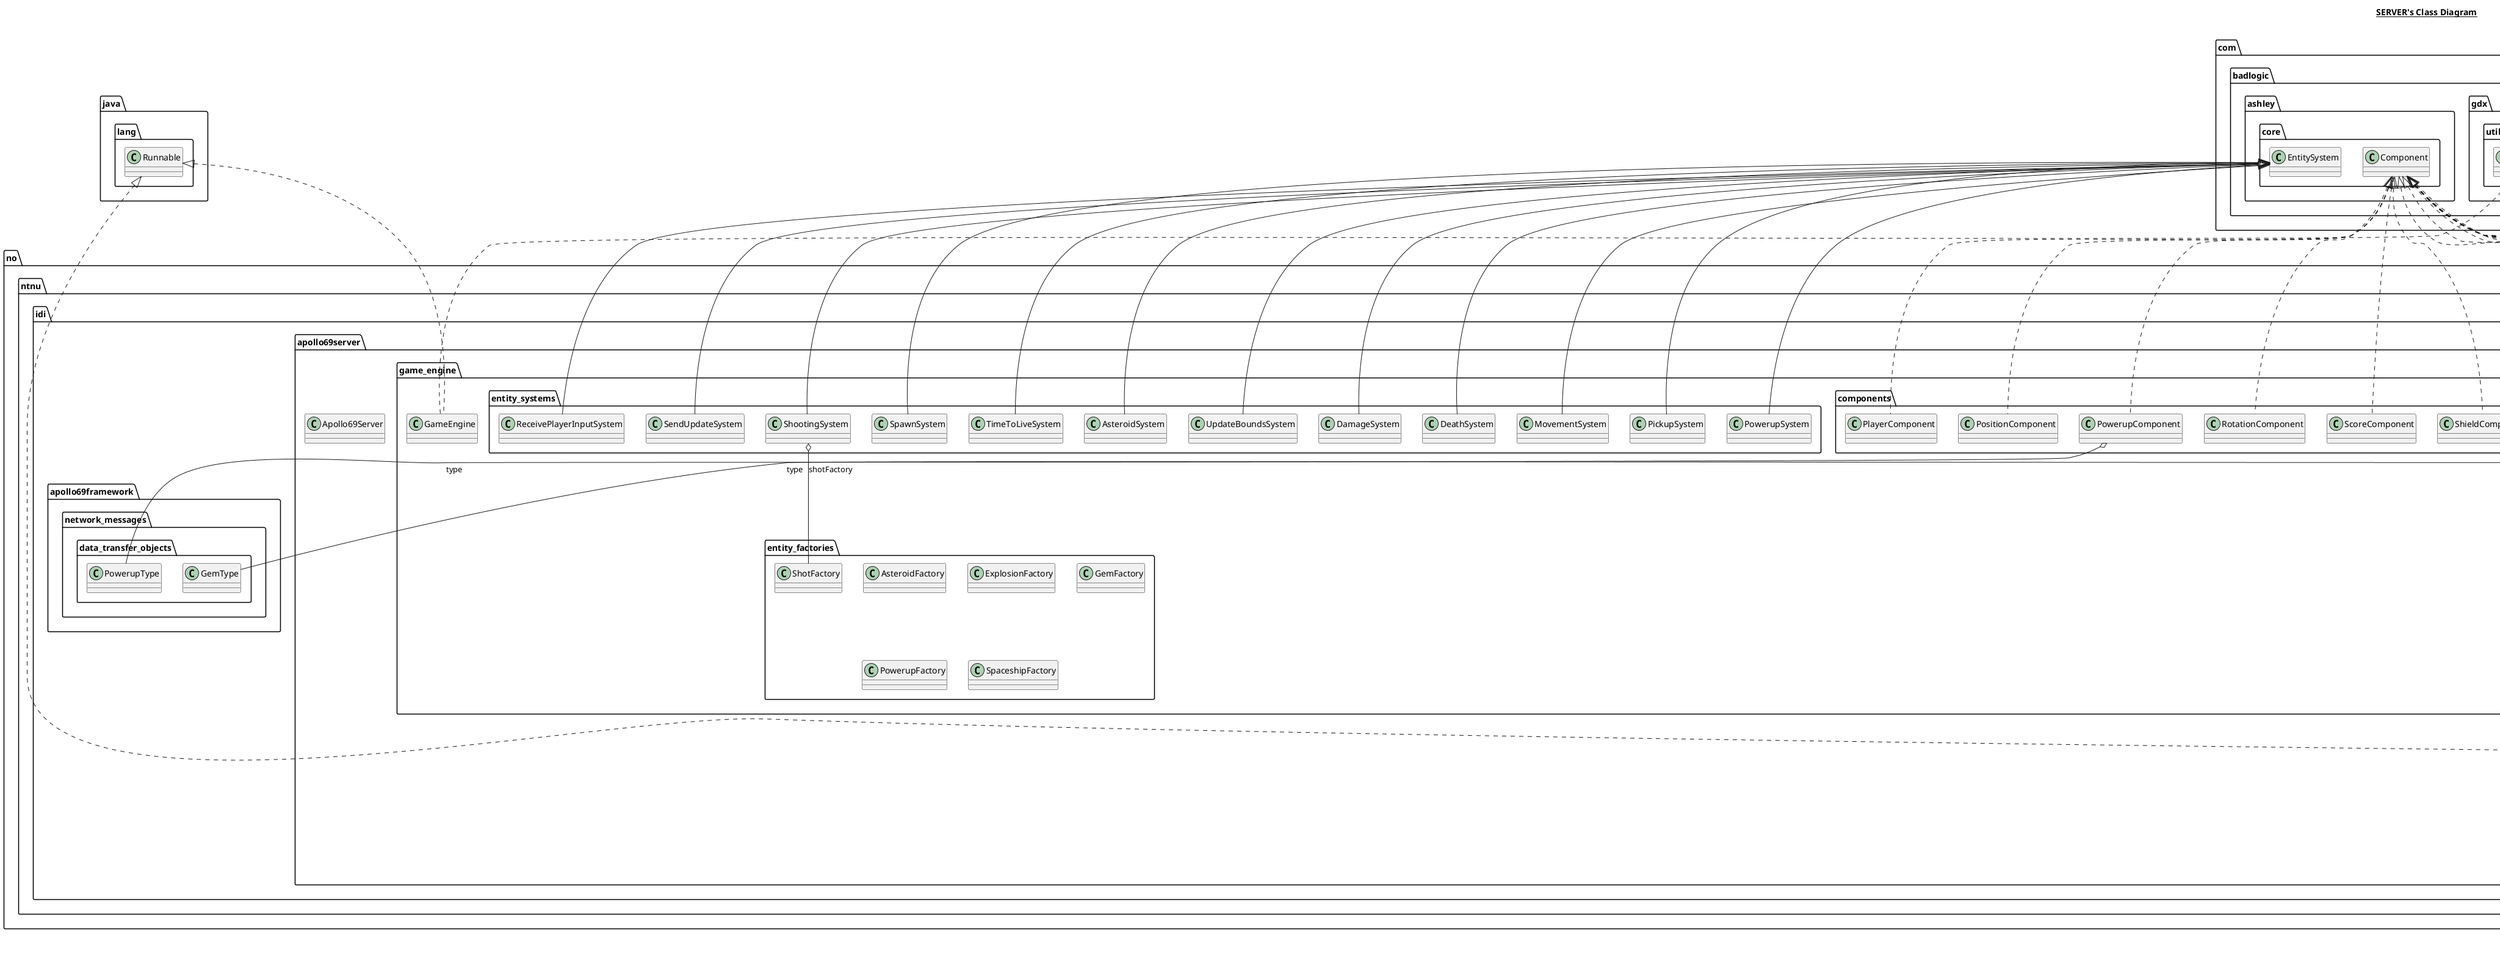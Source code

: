 @startuml

title __SERVER's Class Diagram__\n

  namespace no.ntnu.idi.apollo69server {
    class no.ntnu.idi.apollo69server.Apollo69Server {
    }
  }
  

  namespace no.ntnu.idi.apollo69server {
    namespace game_engine {
      class no.ntnu.idi.apollo69server.game_engine.GameEngine {
      }
    }
  }
  

  namespace no.ntnu.idi.apollo69server {
    namespace game_engine {
      class no.ntnu.idi.apollo69server.game_engine.GameEngineFactory {
      }
    }
  }
  

  namespace no.ntnu.idi.apollo69server {
    namespace game_engine {
      namespace components {
        class no.ntnu.idi.apollo69server.game_engine.components.AsteroidComponent {
        }
      }
    }
  }
  

  namespace no.ntnu.idi.apollo69server {
    namespace game_engine {
      namespace components {
        class no.ntnu.idi.apollo69server.game_engine.components.AttackingComponent {
        }
      }
    }
  }
  

  namespace no.ntnu.idi.apollo69server {
    namespace game_engine {
      namespace components {
        class no.ntnu.idi.apollo69server.game_engine.components.BoundsComponent {
        }
      }
    }
  }
  

  namespace no.ntnu.idi.apollo69server {
    namespace game_engine {
      namespace components {
        class no.ntnu.idi.apollo69server.game_engine.components.DamageComponent {
        }
      }
    }
  }
  

  namespace no.ntnu.idi.apollo69server {
    namespace game_engine {
      namespace components {
        class no.ntnu.idi.apollo69server.game_engine.components.EnergyComponent {
        }
      }
    }
  }
  

  namespace no.ntnu.idi.apollo69server {
    namespace game_engine {
      namespace components {
        class no.ntnu.idi.apollo69server.game_engine.components.ExplosionComponent {
        }
      }
    }
  }
  

  namespace no.ntnu.idi.apollo69server {
    namespace game_engine {
      namespace components {
        class no.ntnu.idi.apollo69server.game_engine.components.GemComponent {
        }
      }
    }
  }
  

  namespace no.ntnu.idi.apollo69server {
    namespace game_engine {
      namespace components {
        class no.ntnu.idi.apollo69server.game_engine.components.HealthComponent {
        }
      }
    }
  }
  

  namespace no.ntnu.idi.apollo69server {
    namespace game_engine {
      namespace components {
        class no.ntnu.idi.apollo69server.game_engine.components.InvisibleComponent {
        }
      }
    }
  }
  

  namespace no.ntnu.idi.apollo69server {
    namespace game_engine {
      namespace components {
        class no.ntnu.idi.apollo69server.game_engine.components.NetworkPlayerComponent {
        }
      }
    }
  }
  

  namespace no.ntnu.idi.apollo69server {
    namespace game_engine {
      namespace components {
        class no.ntnu.idi.apollo69server.game_engine.components.PickupComponent {
        }
      }
    }
  }
  

  namespace no.ntnu.idi.apollo69server {
    namespace game_engine {
      namespace components {
        class no.ntnu.idi.apollo69server.game_engine.components.PlayerComponent {
        }
      }
    }
  }
  

  namespace no.ntnu.idi.apollo69server {
    namespace game_engine {
      namespace components {
        class no.ntnu.idi.apollo69server.game_engine.components.PositionComponent {
        }
      }
    }
  }
  

  namespace no.ntnu.idi.apollo69server {
    namespace game_engine {
      namespace components {
        class no.ntnu.idi.apollo69server.game_engine.components.PowerupComponent {
        }
      }
    }
  }
  

  namespace no.ntnu.idi.apollo69server {
    namespace game_engine {
      namespace components {
        class no.ntnu.idi.apollo69server.game_engine.components.RotationComponent {
        }
      }
    }
  }
  

  namespace no.ntnu.idi.apollo69server {
    namespace game_engine {
      namespace components {
        class no.ntnu.idi.apollo69server.game_engine.components.ScoreComponent {
        }
      }
    }
  }
  

  namespace no.ntnu.idi.apollo69server {
    namespace game_engine {
      namespace components {
        class no.ntnu.idi.apollo69server.game_engine.components.ShieldComponent {
        }
      }
    }
  }
  

  namespace no.ntnu.idi.apollo69server {
    namespace game_engine {
      namespace components {
        class no.ntnu.idi.apollo69server.game_engine.components.SpaceshipComponent {
        }
      }
    }
  }
  

  namespace no.ntnu.idi.apollo69server {
    namespace game_engine {
      namespace components {
        class no.ntnu.idi.apollo69server.game_engine.components.TimeToLiveComponent {
        }
      }
    }
  }
  

  namespace no.ntnu.idi.apollo69server {
    namespace game_engine {
      namespace components {
        class no.ntnu.idi.apollo69server.game_engine.components.VelocityComponent {
        }
      }
    }
  }
  

  namespace no.ntnu.idi.apollo69server {
    namespace game_engine {
      namespace entity_factories {
        class no.ntnu.idi.apollo69server.game_engine.entity_factories.AsteroidFactory {
        }
      }
    }
  }
  

  namespace no.ntnu.idi.apollo69server {
    namespace game_engine {
      namespace entity_factories {
        class no.ntnu.idi.apollo69server.game_engine.entity_factories.ExplosionFactory {
        }
      }
    }
  }
  

  namespace no.ntnu.idi.apollo69server {
    namespace game_engine {
      namespace entity_factories {
        class no.ntnu.idi.apollo69server.game_engine.entity_factories.GemFactory {
        }
      }
    }
  }
  

  namespace no.ntnu.idi.apollo69server {
    namespace game_engine {
      namespace entity_factories {
        class no.ntnu.idi.apollo69server.game_engine.entity_factories.PowerupFactory {
        }
      }
    }
  }
  

  namespace no.ntnu.idi.apollo69server {
    namespace game_engine {
      namespace entity_factories {
        class no.ntnu.idi.apollo69server.game_engine.entity_factories.ShotFactory {
        }
      }
    }
  }
  

  namespace no.ntnu.idi.apollo69server {
    namespace game_engine {
      namespace entity_factories {
        class no.ntnu.idi.apollo69server.game_engine.entity_factories.SpaceshipFactory {
        }
      }
    }
  }
  

  namespace no.ntnu.idi.apollo69server {
    namespace game_engine {
      namespace entity_systems {
        class no.ntnu.idi.apollo69server.game_engine.entity_systems.AsteroidSystem {
        }
      }
    }
  }
  

  namespace no.ntnu.idi.apollo69server {
    namespace game_engine {
      namespace entity_systems {
        class no.ntnu.idi.apollo69server.game_engine.entity_systems.DamageSystem {
        }
      }
    }
  }
  

  namespace no.ntnu.idi.apollo69server {
    namespace game_engine {
      namespace entity_systems {
        class no.ntnu.idi.apollo69server.game_engine.entity_systems.DeathSystem {
        }
      }
    }
  }
  

  namespace no.ntnu.idi.apollo69server {
    namespace game_engine {
      namespace entity_systems {
        class no.ntnu.idi.apollo69server.game_engine.entity_systems.MovementSystem {
        }
      }
    }
  }
  

  namespace no.ntnu.idi.apollo69server {
    namespace game_engine {
      namespace entity_systems {
        class no.ntnu.idi.apollo69server.game_engine.entity_systems.PickupSystem {
        }
      }
    }
  }
  

  namespace no.ntnu.idi.apollo69server {
    namespace game_engine {
      namespace entity_systems {
        class no.ntnu.idi.apollo69server.game_engine.entity_systems.PowerupSystem {
        }
      }
    }
  }
  

  namespace no.ntnu.idi.apollo69server {
    namespace game_engine {
      namespace entity_systems {
        class no.ntnu.idi.apollo69server.game_engine.entity_systems.ReceivePlayerInputSystem {
        }
      }
    }
  }
  

  namespace no.ntnu.idi.apollo69server {
    namespace game_engine {
      namespace entity_systems {
        class no.ntnu.idi.apollo69server.game_engine.entity_systems.SendUpdateSystem {
        }
      }
    }
  }
  

  namespace no.ntnu.idi.apollo69server {
    namespace game_engine {
      namespace entity_systems {
        class no.ntnu.idi.apollo69server.game_engine.entity_systems.ShootingSystem {
        }
      }
    }
  }
  

  namespace no.ntnu.idi.apollo69server {
    namespace game_engine {
      namespace entity_systems {
        class no.ntnu.idi.apollo69server.game_engine.entity_systems.SpawnSystem {
        }
      }
    }
  }
  

  namespace no.ntnu.idi.apollo69server {
    namespace game_engine {
      namespace entity_systems {
        class no.ntnu.idi.apollo69server.game_engine.entity_systems.TimeToLiveSystem {
        }
      }
    }
  }
  

  namespace no.ntnu.idi.apollo69server {
    namespace game_engine {
      namespace entity_systems {
        class no.ntnu.idi.apollo69server.game_engine.entity_systems.UpdateBoundsSystem {
        }
      }
    }
  }
  

  namespace no.ntnu.idi.apollo69server {
    namespace network {
      class no.ntnu.idi.apollo69server.network.BasePlayerConnectionListener {
      }
    }
  }
  

  namespace no.ntnu.idi.apollo69server {
    namespace network {
      class no.ntnu.idi.apollo69server.network.MatchmakingServer {
      }
    }
  }
  

  namespace no.ntnu.idi.apollo69server {
    namespace network {
      interface no.ntnu.idi.apollo69server.network.MessageHandler {
      }
    }
  }
  

  namespace no.ntnu.idi.apollo69server {
    namespace network {
      class no.ntnu.idi.apollo69server.network.MessageHandlerDelegator {
      }
    }
  }
  

  namespace no.ntnu.idi.apollo69server {
    namespace network {
      class no.ntnu.idi.apollo69server.network.PlayerConnection {
      }
    }
  }
  

  namespace no.ntnu.idi.apollo69server {
    namespace network {
      class no.ntnu.idi.apollo69server.network.PlayerConnectionListener {
      }
    }
  }
  

  no.ntnu.idi.apollo69server.game_engine.GameEngine .up.|> com.badlogic.gdx.utils.Disposable
  no.ntnu.idi.apollo69server.game_engine.GameEngine .up.|> java.lang.Runnable
  no.ntnu.idi.apollo69server.game_engine.GameEngineFactory o-- no.ntnu.idi.apollo69server.network.MessageHandlerDelegator : messageHandlerDelegator
  no.ntnu.idi.apollo69server.game_engine.components.AsteroidComponent .up.|> com.badlogic.ashley.core.Component
  no.ntnu.idi.apollo69server.game_engine.components.AttackingComponent .up.|> com.badlogic.ashley.core.Component
  no.ntnu.idi.apollo69server.game_engine.components.BoundsComponent .up.|> com.badlogic.ashley.core.Component
  no.ntnu.idi.apollo69server.game_engine.components.DamageComponent .up.|> com.badlogic.ashley.core.Component
  no.ntnu.idi.apollo69server.game_engine.components.EnergyComponent .up.|> com.badlogic.ashley.core.Component
  no.ntnu.idi.apollo69server.game_engine.components.ExplosionComponent .up.|> com.badlogic.ashley.core.Component
  no.ntnu.idi.apollo69server.game_engine.components.GemComponent .up.|> com.badlogic.ashley.core.Component
  no.ntnu.idi.apollo69server.game_engine.components.GemComponent o-- no.ntnu.idi.apollo69framework.network_messages.data_transfer_objects.GemType : type
  no.ntnu.idi.apollo69server.game_engine.components.HealthComponent .up.|> com.badlogic.ashley.core.Component
  no.ntnu.idi.apollo69server.game_engine.components.InvisibleComponent .up.|> com.badlogic.ashley.core.Component
  no.ntnu.idi.apollo69server.game_engine.components.NetworkPlayerComponent .up.|> com.badlogic.ashley.core.Component
  no.ntnu.idi.apollo69server.game_engine.components.NetworkPlayerComponent o-- no.ntnu.idi.apollo69server.network.PlayerConnection : playerConnection
  no.ntnu.idi.apollo69server.game_engine.components.PickupComponent .up.|> com.badlogic.ashley.core.Component
  no.ntnu.idi.apollo69server.game_engine.components.PlayerComponent .up.|> com.badlogic.ashley.core.Component
  no.ntnu.idi.apollo69server.game_engine.components.PositionComponent .up.|> com.badlogic.ashley.core.Component
  no.ntnu.idi.apollo69server.game_engine.components.PowerupComponent .up.|> com.badlogic.ashley.core.Component
  no.ntnu.idi.apollo69server.game_engine.components.PowerupComponent o-- no.ntnu.idi.apollo69framework.network_messages.data_transfer_objects.PowerupType : type
  no.ntnu.idi.apollo69server.game_engine.components.RotationComponent .up.|> com.badlogic.ashley.core.Component
  no.ntnu.idi.apollo69server.game_engine.components.ScoreComponent .up.|> com.badlogic.ashley.core.Component
  no.ntnu.idi.apollo69server.game_engine.components.ShieldComponent .up.|> com.badlogic.ashley.core.Component
  no.ntnu.idi.apollo69server.game_engine.components.SpaceshipComponent .up.|> com.badlogic.ashley.core.Component
  no.ntnu.idi.apollo69server.game_engine.components.TimeToLiveComponent .up.|> com.badlogic.ashley.core.Component
  no.ntnu.idi.apollo69server.game_engine.components.VelocityComponent .up.|> com.badlogic.ashley.core.Component
  no.ntnu.idi.apollo69server.game_engine.entity_systems.AsteroidSystem -up-|> com.badlogic.ashley.core.EntitySystem
  no.ntnu.idi.apollo69server.game_engine.entity_systems.DamageSystem -up-|> com.badlogic.ashley.core.EntitySystem
  no.ntnu.idi.apollo69server.game_engine.entity_systems.DeathSystem -up-|> com.badlogic.ashley.core.EntitySystem
  no.ntnu.idi.apollo69server.game_engine.entity_systems.MovementSystem -up-|> com.badlogic.ashley.core.EntitySystem
  no.ntnu.idi.apollo69server.game_engine.entity_systems.PickupSystem -up-|> com.badlogic.ashley.core.EntitySystem
  no.ntnu.idi.apollo69server.game_engine.entity_systems.PowerupSystem -up-|> com.badlogic.ashley.core.EntitySystem
  no.ntnu.idi.apollo69server.game_engine.entity_systems.ReceivePlayerInputSystem -up-|> com.badlogic.ashley.core.EntitySystem
  no.ntnu.idi.apollo69server.game_engine.entity_systems.SendUpdateSystem -up-|> com.badlogic.ashley.core.EntitySystem
  no.ntnu.idi.apollo69server.game_engine.entity_systems.ShootingSystem -up-|> com.badlogic.ashley.core.EntitySystem
  no.ntnu.idi.apollo69server.game_engine.entity_systems.ShootingSystem o-- no.ntnu.idi.apollo69server.game_engine.entity_factories.ShotFactory : shotFactory
  no.ntnu.idi.apollo69server.game_engine.entity_systems.SpawnSystem -up-|> com.badlogic.ashley.core.EntitySystem
  no.ntnu.idi.apollo69server.game_engine.entity_systems.TimeToLiveSystem -up-|> com.badlogic.ashley.core.EntitySystem
  no.ntnu.idi.apollo69server.game_engine.entity_systems.UpdateBoundsSystem -up-|> com.badlogic.ashley.core.EntitySystem
  no.ntnu.idi.apollo69server.network.BasePlayerConnectionListener -up-|> com.esotericsoftware.kryonet.Listener
  no.ntnu.idi.apollo69server.network.MatchmakingServer .up.|> java.lang.Runnable
  no.ntnu.idi.apollo69server.network.MatchmakingServer o-- no.ntnu.idi.apollo69server.network.MessageHandlerDelegator : messageHandlerDelegator
  no.ntnu.idi.apollo69server.network.PlayerConnection -up-|> com.esotericsoftware.kryonet.Connection
  no.ntnu.idi.apollo69server.network.PlayerConnectionListener -up-|> no.ntnu.idi.apollo69server.network.BasePlayerConnectionListener
  no.ntnu.idi.apollo69server.network.PlayerConnectionListener o-- no.ntnu.idi.apollo69server.network.MessageHandlerDelegator : handlerDelegator
  no.ntnu.idi.apollo69server.network.PlayerConnectionListener o-- no.ntnu.idi.apollo69server.network.MatchmakingServer : matchmakingServer


right footer


PlantUML diagram generated by SketchIt! (https://bitbucket.org/pmesmeur/sketch.it)
For more information about this tool, please contact philippe.mesmeur@gmail.com
endfooter

@enduml
